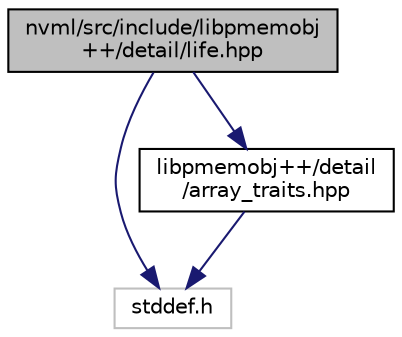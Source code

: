 digraph "nvml/src/include/libpmemobj++/detail/life.hpp"
{
  edge [fontname="Helvetica",fontsize="10",labelfontname="Helvetica",labelfontsize="10"];
  node [fontname="Helvetica",fontsize="10",shape=record];
  Node1 [label="nvml/src/include/libpmemobj\l++/detail/life.hpp",height=0.2,width=0.4,color="black", fillcolor="grey75", style="filled", fontcolor="black"];
  Node1 -> Node2 [color="midnightblue",fontsize="10",style="solid",fontname="Helvetica"];
  Node2 [label="stddef.h",height=0.2,width=0.4,color="grey75", fillcolor="white", style="filled"];
  Node1 -> Node3 [color="midnightblue",fontsize="10",style="solid",fontname="Helvetica"];
  Node3 [label="libpmemobj++/detail\l/array_traits.hpp",height=0.2,width=0.4,color="black", fillcolor="white", style="filled",URL="$array__traits_8hpp.html",tooltip="Common array traits. "];
  Node3 -> Node2 [color="midnightblue",fontsize="10",style="solid",fontname="Helvetica"];
}

